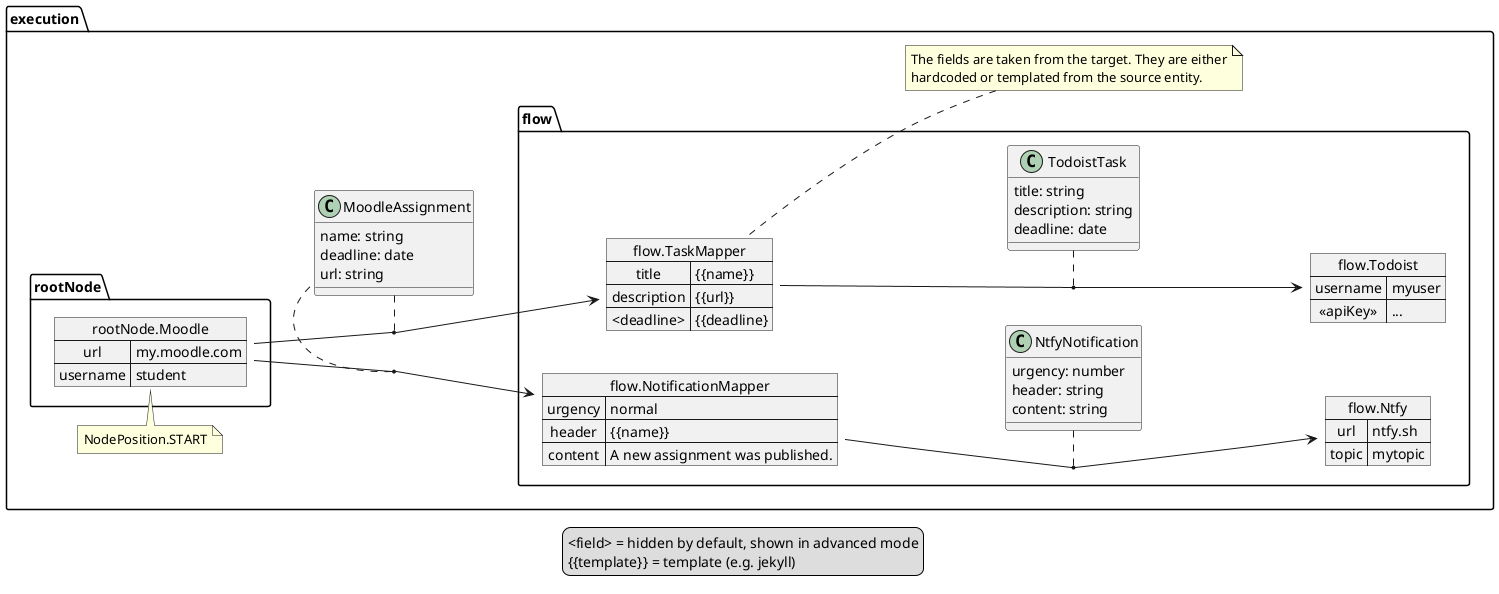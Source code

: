 @startuml
left to right direction

namespace execution {
class MoodleAssignment {
    name: string
    deadline: date
    url: string
}

map rootNode.Moodle {
    url => my.moodle.com
    username => student
}
note top of rootNode.Moodle : NodePosition.START

class flow.NtfyNotification {
    urgency: number
    header: string
    content: string
}

map flow.NotificationMapper {
    urgency => normal
    header => {{name}}
    content => A new assignment was published.
}

map flow.Ntfy {
    url => ntfy.sh
    topic => mytopic
}

rootNode.Moodle --> flow.NotificationMapper
(rootNode.Moodle, flow.NotificationMapper) .. MoodleAssignment
flow.NotificationMapper --> flow.Ntfy
(flow.NotificationMapper, flow.Ntfy) .. flow.NtfyNotification

map flow.TaskMapper {
    title => {{name}}
    description => {{url}}
    <deadline> => {{deadline}
}

class flow.TodoistTask {
    title: string
    description: string
    deadline: date
}

map flow.Todoist {
    username => myuser
    <<apiKey>> => ...
}

rootNode.Moodle --> flow.TaskMapper
(rootNode.Moodle, flow.TaskMapper) .. MoodleAssignment
flow.TaskMapper --> flow.Todoist
(flow.TaskMapper, flow.Todoist) .. flow.TodoistTask

note right of flow.TaskMapper : The fields are taken from the target. They are either\nhardcoded or templated from the source entity.
}

legend
<field> = hidden by default, shown in advanced mode
{{template}} = template (e.g. jekyll)
end legend

@enduml
